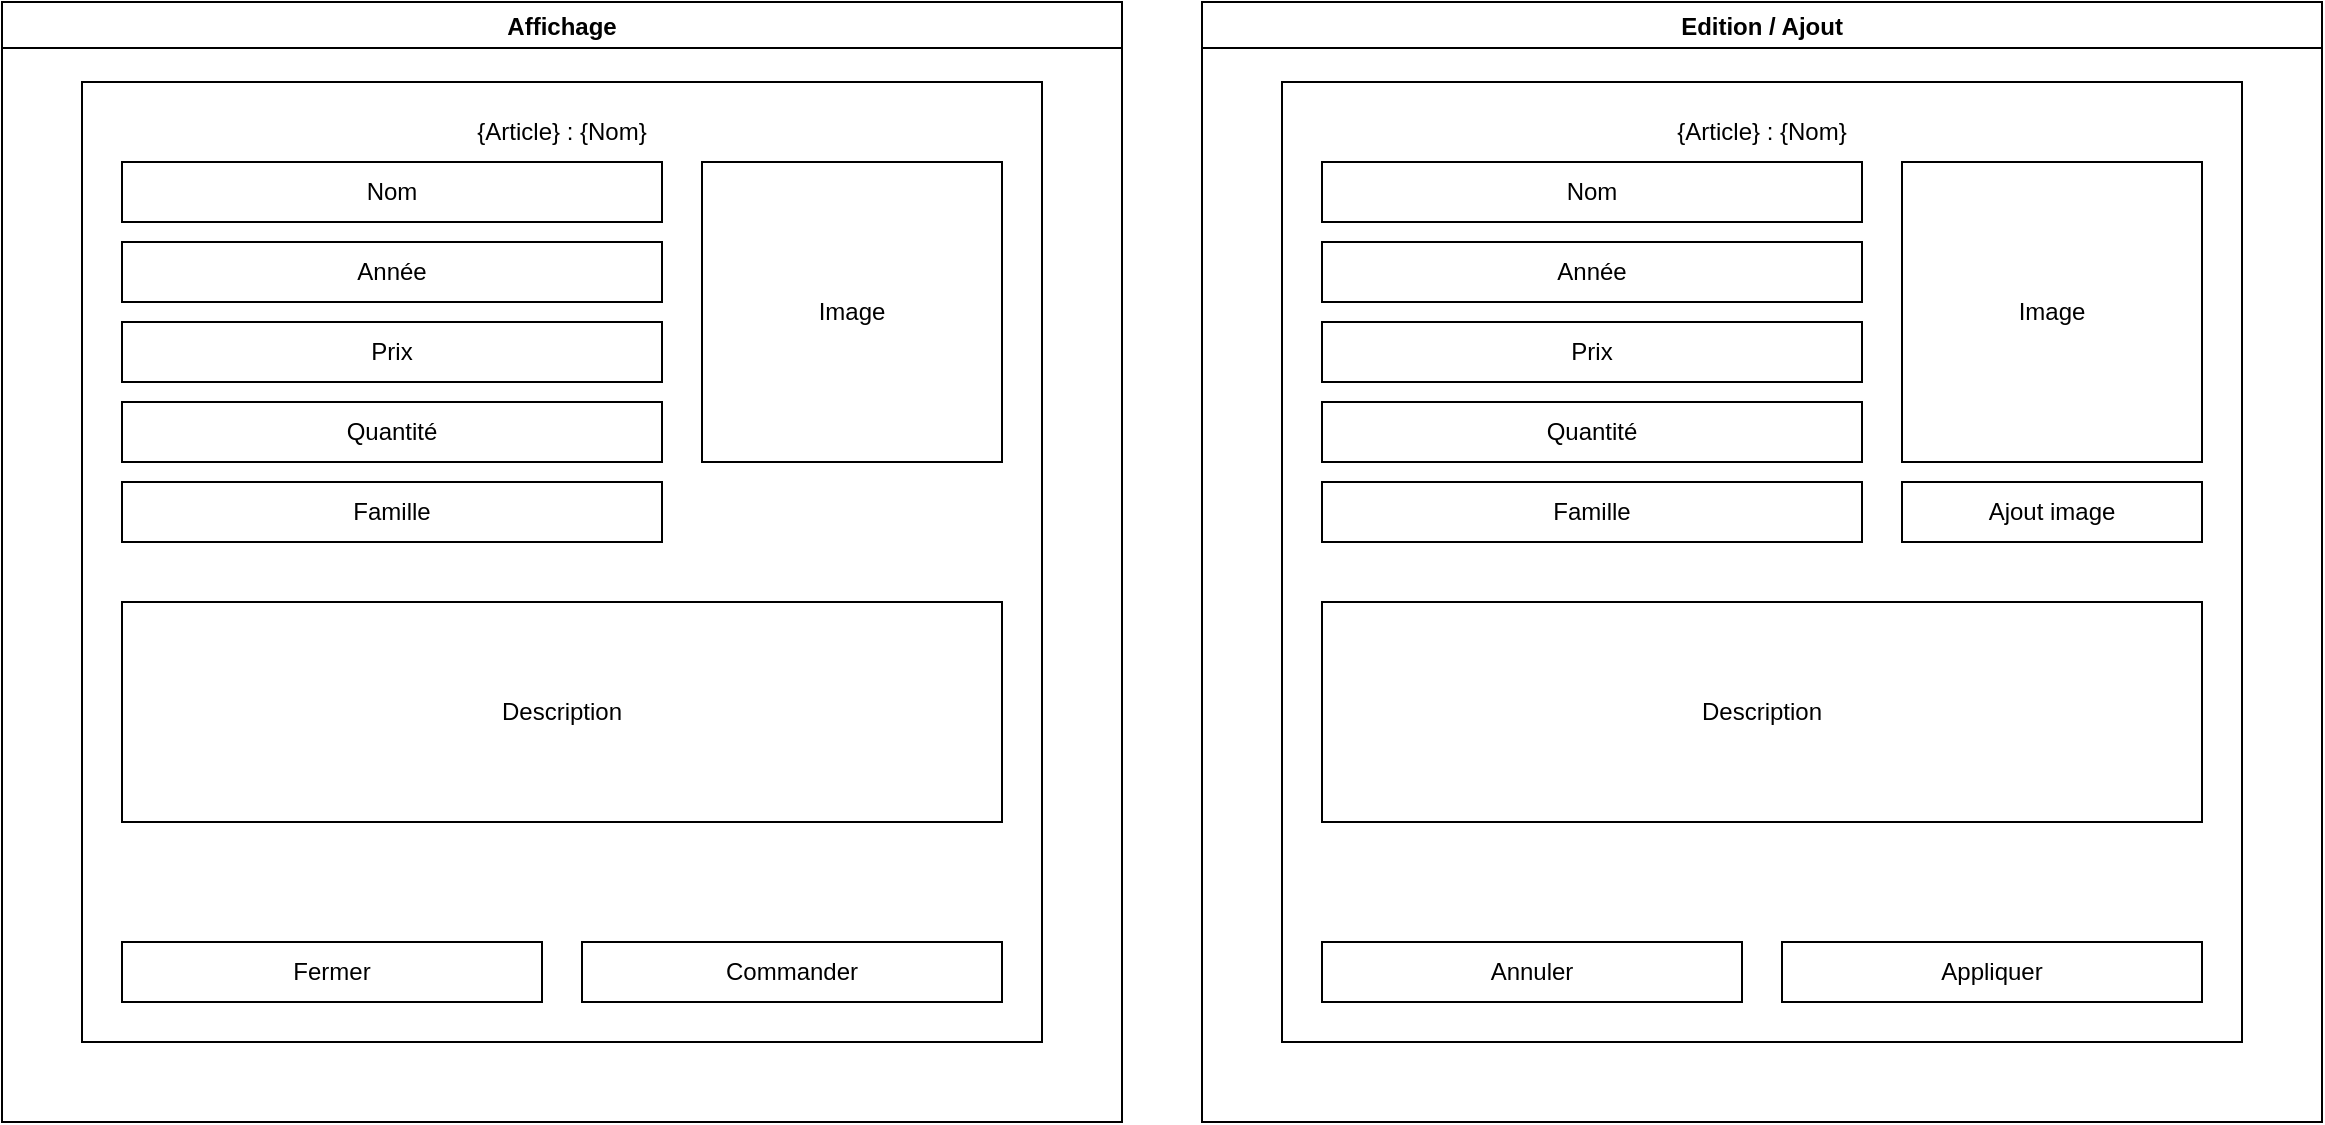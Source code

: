 <mxfile version="20.3.0" type="device"><diagram id="eaeAqSK78bc1hVBj9uzd" name="Page-1"><mxGraphModel dx="1483" dy="916" grid="1" gridSize="10" guides="1" tooltips="1" connect="1" arrows="1" fold="1" page="1" pageScale="1" pageWidth="827" pageHeight="1169" math="0" shadow="0"><root><mxCell id="0"/><mxCell id="1" parent="0"/><mxCell id="RFQ9dS9Y6TzVX-57x3pZ-2" value="Affichage" style="swimlane;" vertex="1" parent="1"><mxGeometry x="40" y="40" width="560" height="560" as="geometry"/></mxCell><mxCell id="RFQ9dS9Y6TzVX-57x3pZ-3" value="" style="rounded=0;whiteSpace=wrap;html=1;" vertex="1" parent="RFQ9dS9Y6TzVX-57x3pZ-2"><mxGeometry x="40" y="40" width="480" height="480" as="geometry"/></mxCell><mxCell id="RFQ9dS9Y6TzVX-57x3pZ-4" value="{Article} : {Nom}" style="text;html=1;strokeColor=none;fillColor=none;align=center;verticalAlign=middle;whiteSpace=wrap;rounded=0;" vertex="1" parent="RFQ9dS9Y6TzVX-57x3pZ-2"><mxGeometry x="60" y="50" width="440" height="30" as="geometry"/></mxCell><mxCell id="RFQ9dS9Y6TzVX-57x3pZ-5" value="Nom" style="rounded=0;whiteSpace=wrap;html=1;" vertex="1" parent="RFQ9dS9Y6TzVX-57x3pZ-2"><mxGeometry x="60" y="80" width="270" height="30" as="geometry"/></mxCell><mxCell id="RFQ9dS9Y6TzVX-57x3pZ-6" value="Image" style="rounded=0;whiteSpace=wrap;html=1;" vertex="1" parent="RFQ9dS9Y6TzVX-57x3pZ-2"><mxGeometry x="350" y="80" width="150" height="150" as="geometry"/></mxCell><mxCell id="RFQ9dS9Y6TzVX-57x3pZ-7" value="Année" style="rounded=0;whiteSpace=wrap;html=1;" vertex="1" parent="RFQ9dS9Y6TzVX-57x3pZ-2"><mxGeometry x="60" y="120" width="270" height="30" as="geometry"/></mxCell><mxCell id="RFQ9dS9Y6TzVX-57x3pZ-9" value="Prix" style="rounded=0;whiteSpace=wrap;html=1;" vertex="1" parent="RFQ9dS9Y6TzVX-57x3pZ-2"><mxGeometry x="60" y="160" width="270" height="30" as="geometry"/></mxCell><mxCell id="RFQ9dS9Y6TzVX-57x3pZ-14" value="Fermer" style="rounded=0;whiteSpace=wrap;html=1;" vertex="1" parent="RFQ9dS9Y6TzVX-57x3pZ-2"><mxGeometry x="60" y="470" width="210" height="30" as="geometry"/></mxCell><mxCell id="RFQ9dS9Y6TzVX-57x3pZ-29" value="Quantité" style="rounded=0;whiteSpace=wrap;html=1;" vertex="1" parent="RFQ9dS9Y6TzVX-57x3pZ-2"><mxGeometry x="60" y="200" width="270" height="30" as="geometry"/></mxCell><mxCell id="RFQ9dS9Y6TzVX-57x3pZ-30" value="Description" style="rounded=0;whiteSpace=wrap;html=1;" vertex="1" parent="RFQ9dS9Y6TzVX-57x3pZ-2"><mxGeometry x="60" y="300" width="440" height="110" as="geometry"/></mxCell><mxCell id="RFQ9dS9Y6TzVX-57x3pZ-31" value="Famille" style="rounded=0;whiteSpace=wrap;html=1;" vertex="1" parent="RFQ9dS9Y6TzVX-57x3pZ-2"><mxGeometry x="60" y="240" width="270" height="30" as="geometry"/></mxCell><mxCell id="RFQ9dS9Y6TzVX-57x3pZ-45" value="Commander" style="rounded=0;whiteSpace=wrap;html=1;" vertex="1" parent="RFQ9dS9Y6TzVX-57x3pZ-2"><mxGeometry x="290" y="470" width="210" height="30" as="geometry"/></mxCell><mxCell id="RFQ9dS9Y6TzVX-57x3pZ-32" value="Edition / Ajout" style="swimlane;" vertex="1" parent="1"><mxGeometry x="640" y="40" width="560" height="560" as="geometry"/></mxCell><mxCell id="RFQ9dS9Y6TzVX-57x3pZ-33" value="" style="rounded=0;whiteSpace=wrap;html=1;" vertex="1" parent="RFQ9dS9Y6TzVX-57x3pZ-32"><mxGeometry x="40" y="40" width="480" height="480" as="geometry"/></mxCell><mxCell id="RFQ9dS9Y6TzVX-57x3pZ-34" value="{Article} : {Nom}" style="text;html=1;strokeColor=none;fillColor=none;align=center;verticalAlign=middle;whiteSpace=wrap;rounded=0;" vertex="1" parent="RFQ9dS9Y6TzVX-57x3pZ-32"><mxGeometry x="60" y="50" width="440" height="30" as="geometry"/></mxCell><mxCell id="RFQ9dS9Y6TzVX-57x3pZ-35" value="Nom" style="rounded=0;whiteSpace=wrap;html=1;" vertex="1" parent="RFQ9dS9Y6TzVX-57x3pZ-32"><mxGeometry x="60" y="80" width="270" height="30" as="geometry"/></mxCell><mxCell id="RFQ9dS9Y6TzVX-57x3pZ-36" value="Image" style="rounded=0;whiteSpace=wrap;html=1;" vertex="1" parent="RFQ9dS9Y6TzVX-57x3pZ-32"><mxGeometry x="350" y="80" width="150" height="150" as="geometry"/></mxCell><mxCell id="RFQ9dS9Y6TzVX-57x3pZ-37" value="Année" style="rounded=0;whiteSpace=wrap;html=1;" vertex="1" parent="RFQ9dS9Y6TzVX-57x3pZ-32"><mxGeometry x="60" y="120" width="270" height="30" as="geometry"/></mxCell><mxCell id="RFQ9dS9Y6TzVX-57x3pZ-38" value="Prix" style="rounded=0;whiteSpace=wrap;html=1;" vertex="1" parent="RFQ9dS9Y6TzVX-57x3pZ-32"><mxGeometry x="60" y="160" width="270" height="30" as="geometry"/></mxCell><mxCell id="RFQ9dS9Y6TzVX-57x3pZ-39" value="Annuler" style="rounded=0;whiteSpace=wrap;html=1;" vertex="1" parent="RFQ9dS9Y6TzVX-57x3pZ-32"><mxGeometry x="60" y="470" width="210" height="30" as="geometry"/></mxCell><mxCell id="RFQ9dS9Y6TzVX-57x3pZ-40" value="Quantité" style="rounded=0;whiteSpace=wrap;html=1;" vertex="1" parent="RFQ9dS9Y6TzVX-57x3pZ-32"><mxGeometry x="60" y="200" width="270" height="30" as="geometry"/></mxCell><mxCell id="RFQ9dS9Y6TzVX-57x3pZ-41" value="Description" style="rounded=0;whiteSpace=wrap;html=1;" vertex="1" parent="RFQ9dS9Y6TzVX-57x3pZ-32"><mxGeometry x="60" y="300" width="440" height="110" as="geometry"/></mxCell><mxCell id="RFQ9dS9Y6TzVX-57x3pZ-42" value="Famille" style="rounded=0;whiteSpace=wrap;html=1;" vertex="1" parent="RFQ9dS9Y6TzVX-57x3pZ-32"><mxGeometry x="60" y="240" width="270" height="30" as="geometry"/></mxCell><mxCell id="RFQ9dS9Y6TzVX-57x3pZ-43" value="Ajout image" style="rounded=0;whiteSpace=wrap;html=1;" vertex="1" parent="RFQ9dS9Y6TzVX-57x3pZ-32"><mxGeometry x="350" y="240" width="150" height="30" as="geometry"/></mxCell><mxCell id="RFQ9dS9Y6TzVX-57x3pZ-44" value="Appliquer" style="rounded=0;whiteSpace=wrap;html=1;" vertex="1" parent="RFQ9dS9Y6TzVX-57x3pZ-32"><mxGeometry x="290" y="470" width="210" height="30" as="geometry"/></mxCell></root></mxGraphModel></diagram></mxfile>